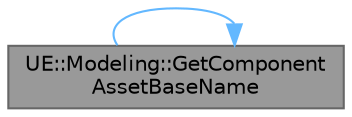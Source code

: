 digraph "UE::Modeling::GetComponentAssetBaseName"
{
 // INTERACTIVE_SVG=YES
 // LATEX_PDF_SIZE
  bgcolor="transparent";
  edge [fontname=Helvetica,fontsize=10,labelfontname=Helvetica,labelfontsize=10];
  node [fontname=Helvetica,fontsize=10,shape=box,height=0.2,width=0.4];
  rankdir="LR";
  Node1 [id="Node000001",label="UE::Modeling::GetComponent\lAssetBaseName",height=0.2,width=0.4,color="gray40", fillcolor="grey60", style="filled", fontcolor="black",tooltip="Look up the name for the Asset underlying the given Component, if there is one."];
  Node1 -> Node1 [id="edge1_Node000001_Node000001",color="steelblue1",style="solid",tooltip=" "];
}
